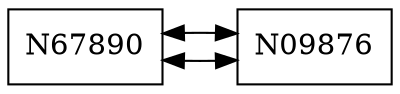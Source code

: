digraph ListaCircularDoble {
node [shape=record];
rankdir=LR;
nodo0x55b056cba6e0 [label="N67890"];
nodo0x55b056cba6e0 -> nodo0x55b056cba7c0 [dir=both];
nodo0x55b056cba7c0 [label="N09876"];
nodo0x55b056cba7c0 -> nodo0x55b056cba6e0 [dir=both];
}
